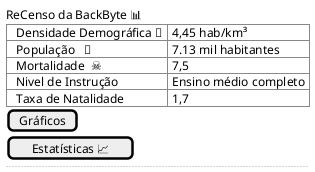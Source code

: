 @startsalt
{
  ReCenso da BackByte 📊 
{T#
+Densidade Demográfica 👥       | 4,45 hab/km³   
+ População   👤     | 7.13 mil habitantes 
+ Mortalidade  ☠️  | 7,5 
+ Nivel de Instrução | Ensino médio completo
+ Taxa de Natalidade | 1,7
}

[Gráficos] 
[Estatísticas 📈]
..
}
@endsalt

